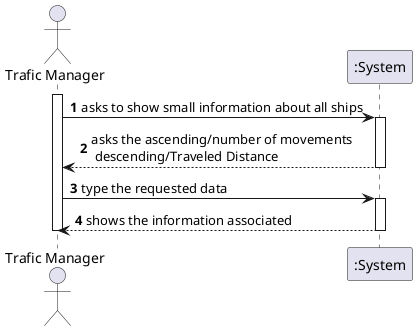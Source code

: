 @startuml
autonumber

actor "Trafic Manager" as C
participant ":System" as S
activate C

C -> S: asks to show small information about all ships

activate S
S --> C: asks the ascending/number of movements \n descending/Traveled Distance
deactivate S

C -> S: type the requested data

activate S
S --> C: shows the information associated
deactivate S

deactivate S
deactivate C
@enduml